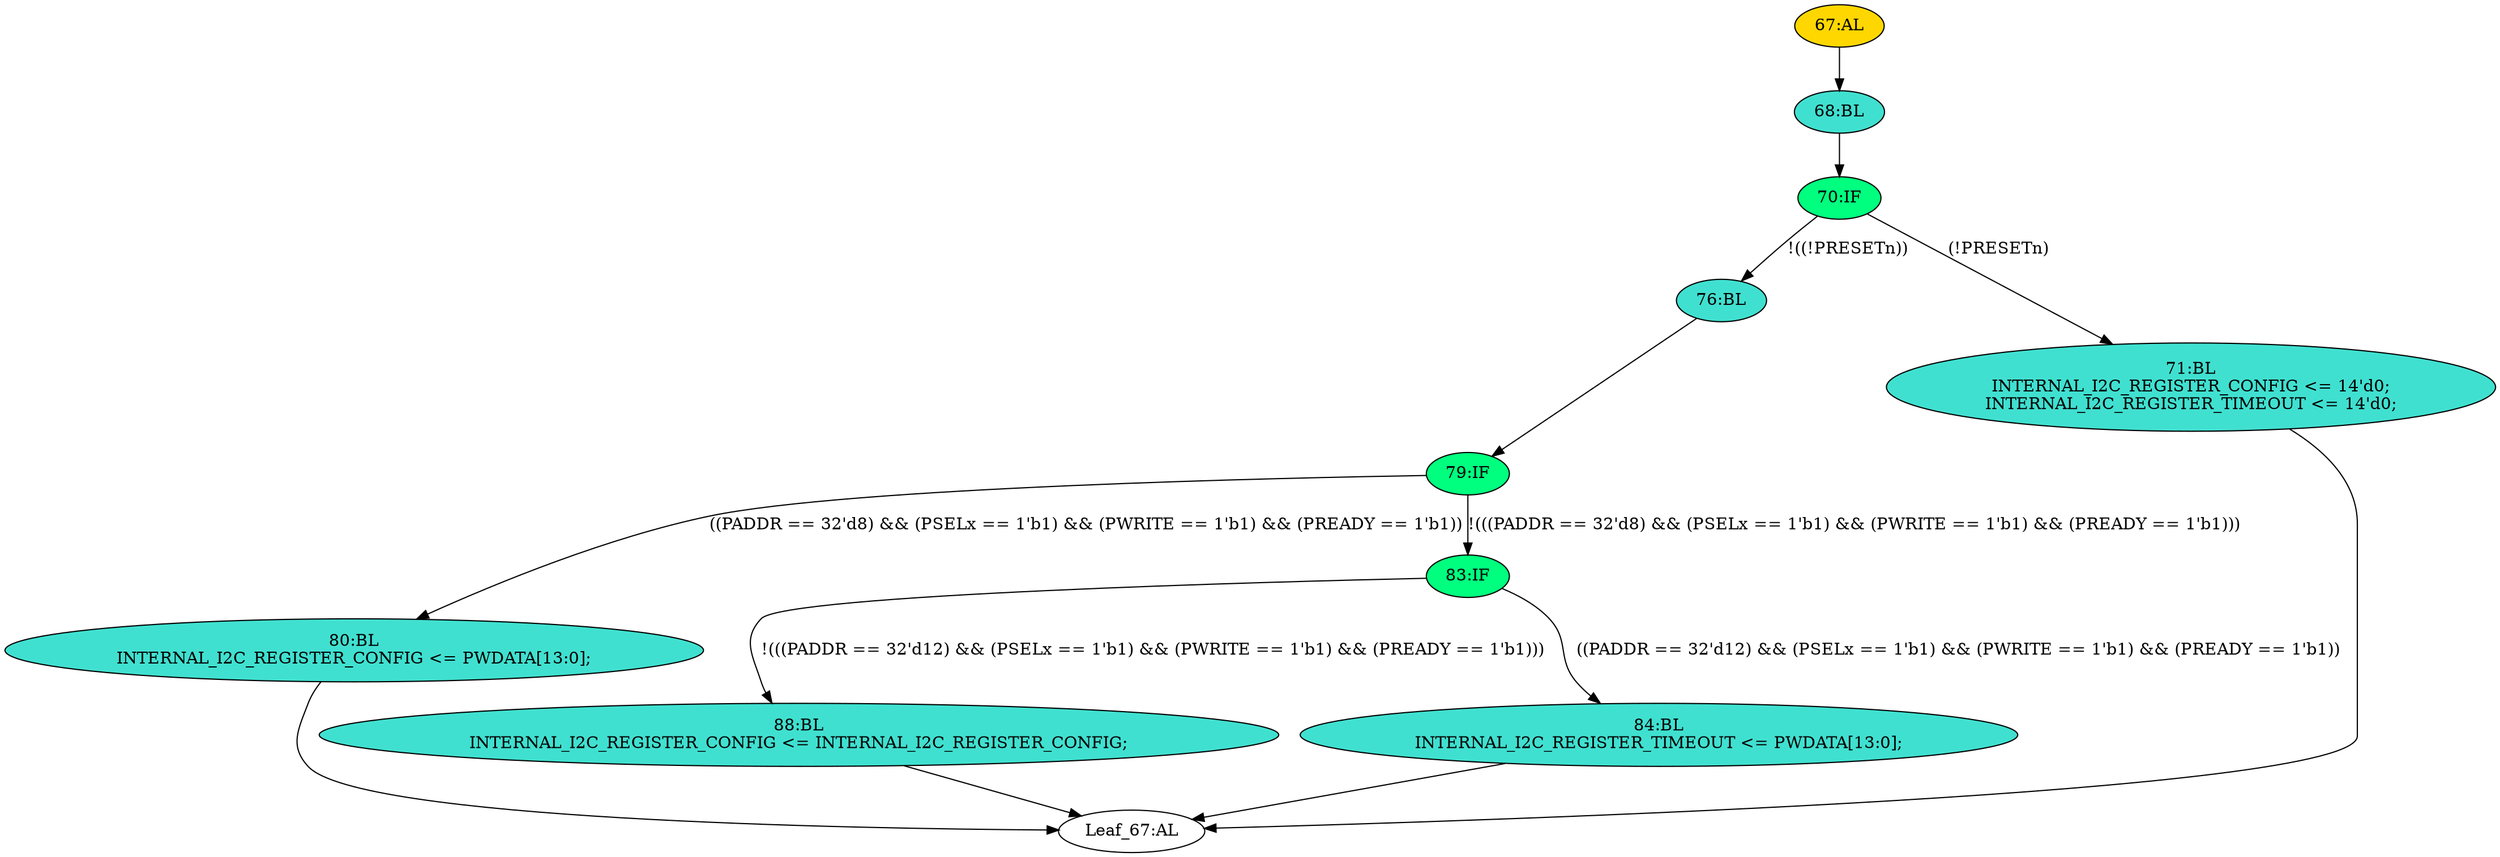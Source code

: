 strict digraph "" {
	node [label="\N"];
	"67:AL"	 [ast="<pyverilog.vparser.ast.Always object at 0x7fe42cf9ec50>",
		clk_sens=True,
		fillcolor=gold,
		label="67:AL",
		sens="['PCLK']",
		statements="[]",
		style=filled,
		typ=Always,
		use_var="['PWDATA', 'PWRITE', 'PSELx', 'PREADY', 'PADDR', 'PRESETn', 'INTERNAL_I2C_REGISTER_CONFIG']"];
	"68:BL"	 [ast="<pyverilog.vparser.ast.Block object at 0x7fe42cf9ed50>",
		fillcolor=turquoise,
		label="68:BL",
		statements="[]",
		style=filled,
		typ=Block];
	"67:AL" -> "68:BL"	 [cond="[]",
		lineno=None];
	"70:IF"	 [ast="<pyverilog.vparser.ast.IfStatement object at 0x7fe42cf9ed90>",
		fillcolor=springgreen,
		label="70:IF",
		statements="[]",
		style=filled,
		typ=IfStatement];
	"76:BL"	 [ast="<pyverilog.vparser.ast.Block object at 0x7fe42cf9ee10>",
		fillcolor=turquoise,
		label="76:BL",
		statements="[]",
		style=filled,
		typ=Block];
	"70:IF" -> "76:BL"	 [cond="['PRESETn']",
		label="!((!PRESETn))",
		lineno=70];
	"71:BL"	 [ast="<pyverilog.vparser.ast.Block object at 0x7fe42cf9ef90>",
		fillcolor=turquoise,
		label="71:BL
INTERNAL_I2C_REGISTER_CONFIG <= 14'd0;
INTERNAL_I2C_REGISTER_TIMEOUT <= 14'd0;",
		statements="[<pyverilog.vparser.ast.NonblockingSubstitution object at 0x7fe42cf9efd0>, <pyverilog.vparser.ast.NonblockingSubstitution object \
at 0x7fe42cae5150>]",
		style=filled,
		typ=Block];
	"70:IF" -> "71:BL"	 [cond="['PRESETn']",
		label="(!PRESETn)",
		lineno=70];
	"79:IF"	 [ast="<pyverilog.vparser.ast.IfStatement object at 0x7fe42cf9ee50>",
		fillcolor=springgreen,
		label="79:IF",
		statements="[]",
		style=filled,
		typ=IfStatement];
	"76:BL" -> "79:IF"	 [cond="[]",
		lineno=None];
	"80:BL"	 [ast="<pyverilog.vparser.ast.Block object at 0x7fe42b6a7d10>",
		fillcolor=turquoise,
		label="80:BL
INTERNAL_I2C_REGISTER_CONFIG <= PWDATA[13:0];",
		statements="[<pyverilog.vparser.ast.NonblockingSubstitution object at 0x7fe42b6a7450>]",
		style=filled,
		typ=Block];
	"79:IF" -> "80:BL"	 [cond="['PADDR', 'PSELx', 'PWRITE', 'PREADY']",
		label="((PADDR == 32'd8) && (PSELx == 1'b1) && (PWRITE == 1'b1) && (PREADY == 1'b1))",
		lineno=79];
	"83:IF"	 [ast="<pyverilog.vparser.ast.IfStatement object at 0x7fe42cf998d0>",
		fillcolor=springgreen,
		label="83:IF",
		statements="[]",
		style=filled,
		typ=IfStatement];
	"79:IF" -> "83:IF"	 [cond="['PADDR', 'PSELx', 'PWRITE', 'PREADY']",
		label="!(((PADDR == 32'd8) && (PSELx == 1'b1) && (PWRITE == 1'b1) && (PREADY == 1'b1)))",
		lineno=79];
	"88:BL"	 [ast="<pyverilog.vparser.ast.Block object at 0x7fe42cf99890>",
		fillcolor=turquoise,
		label="88:BL
INTERNAL_I2C_REGISTER_CONFIG <= INTERNAL_I2C_REGISTER_CONFIG;",
		statements="[<pyverilog.vparser.ast.NonblockingSubstitution object at 0x7fe42cae61d0>]",
		style=filled,
		typ=Block];
	"Leaf_67:AL"	 [def_var="['INTERNAL_I2C_REGISTER_TIMEOUT', 'INTERNAL_I2C_REGISTER_CONFIG']",
		label="Leaf_67:AL"];
	"88:BL" -> "Leaf_67:AL"	 [cond="[]",
		lineno=None];
	"84:BL"	 [ast="<pyverilog.vparser.ast.Block object at 0x7fe42b6b8450>",
		fillcolor=turquoise,
		label="84:BL
INTERNAL_I2C_REGISTER_TIMEOUT <= PWDATA[13:0];",
		statements="[<pyverilog.vparser.ast.NonblockingSubstitution object at 0x7fe42b6b8350>]",
		style=filled,
		typ=Block];
	"84:BL" -> "Leaf_67:AL"	 [cond="[]",
		lineno=None];
	"68:BL" -> "70:IF"	 [cond="[]",
		lineno=None];
	"80:BL" -> "Leaf_67:AL"	 [cond="[]",
		lineno=None];
	"71:BL" -> "Leaf_67:AL"	 [cond="[]",
		lineno=None];
	"83:IF" -> "88:BL"	 [cond="['PADDR', 'PSELx', 'PWRITE', 'PREADY']",
		label="!(((PADDR == 32'd12) && (PSELx == 1'b1) && (PWRITE == 1'b1) && (PREADY == 1'b1)))",
		lineno=83];
	"83:IF" -> "84:BL"	 [cond="['PADDR', 'PSELx', 'PWRITE', 'PREADY']",
		label="((PADDR == 32'd12) && (PSELx == 1'b1) && (PWRITE == 1'b1) && (PREADY == 1'b1))",
		lineno=83];
}
